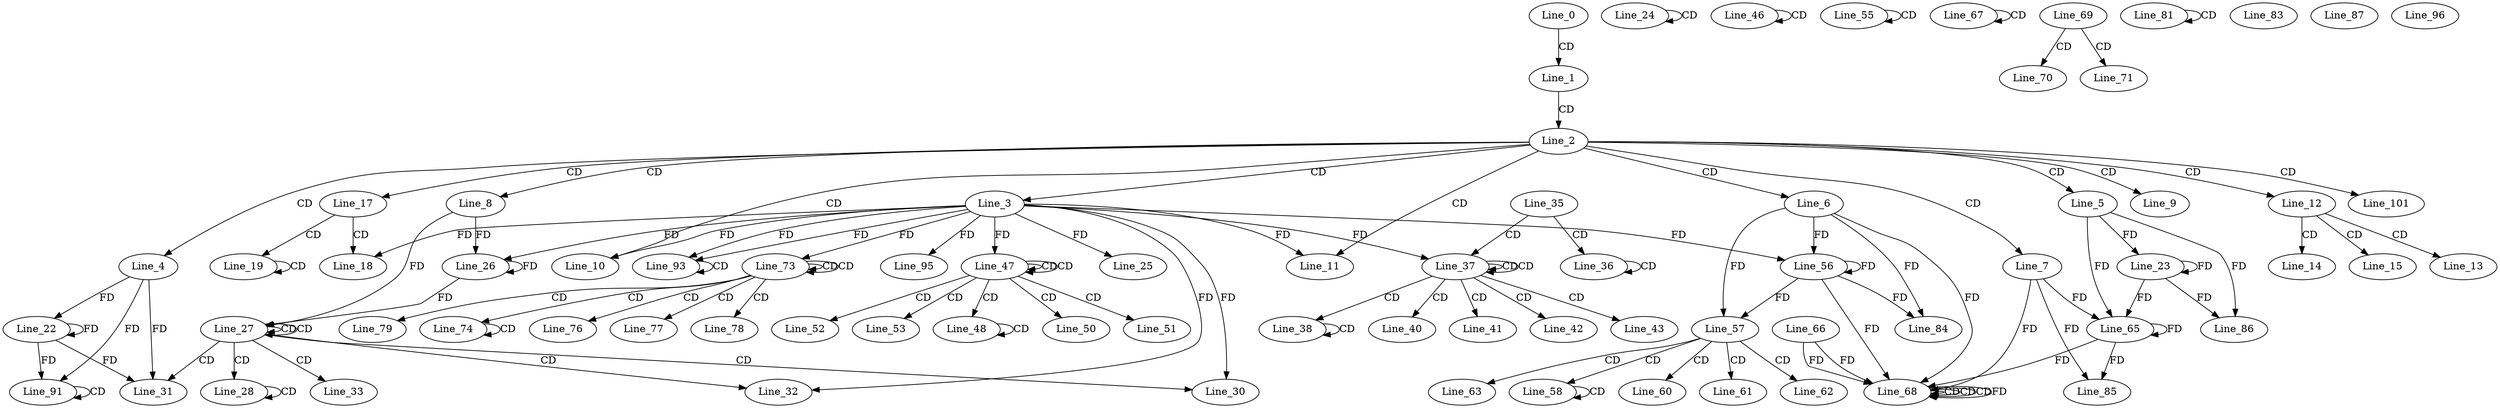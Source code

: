 digraph G {
  Line_0;
  Line_1;
  Line_2;
  Line_3;
  Line_4;
  Line_5;
  Line_6;
  Line_7;
  Line_8;
  Line_9;
  Line_10;
  Line_11;
  Line_12;
  Line_13;
  Line_14;
  Line_15;
  Line_17;
  Line_18;
  Line_19;
  Line_19;
  Line_22;
  Line_23;
  Line_23;
  Line_24;
  Line_24;
  Line_25;
  Line_26;
  Line_26;
  Line_27;
  Line_27;
  Line_27;
  Line_28;
  Line_28;
  Line_30;
  Line_31;
  Line_32;
  Line_33;
  Line_35;
  Line_36;
  Line_36;
  Line_37;
  Line_37;
  Line_37;
  Line_38;
  Line_38;
  Line_40;
  Line_41;
  Line_42;
  Line_43;
  Line_46;
  Line_46;
  Line_47;
  Line_47;
  Line_47;
  Line_48;
  Line_48;
  Line_50;
  Line_51;
  Line_52;
  Line_53;
  Line_55;
  Line_55;
  Line_56;
  Line_56;
  Line_57;
  Line_58;
  Line_58;
  Line_60;
  Line_61;
  Line_62;
  Line_63;
  Line_65;
  Line_65;
  Line_67;
  Line_67;
  Line_68;
  Line_66;
  Line_68;
  Line_68;
  Line_68;
  Line_68;
  Line_69;
  Line_70;
  Line_71;
  Line_73;
  Line_73;
  Line_73;
  Line_74;
  Line_74;
  Line_76;
  Line_77;
  Line_78;
  Line_79;
  Line_81;
  Line_81;
  Line_83;
  Line_84;
  Line_85;
  Line_86;
  Line_87;
  Line_91;
  Line_91;
  Line_93;
  Line_93;
  Line_95;
  Line_96;
  Line_101;
  Line_0 -> Line_1 [ label="CD" ];
  Line_1 -> Line_2 [ label="CD" ];
  Line_2 -> Line_3 [ label="CD" ];
  Line_2 -> Line_4 [ label="CD" ];
  Line_2 -> Line_5 [ label="CD" ];
  Line_2 -> Line_6 [ label="CD" ];
  Line_2 -> Line_7 [ label="CD" ];
  Line_2 -> Line_8 [ label="CD" ];
  Line_2 -> Line_9 [ label="CD" ];
  Line_2 -> Line_10 [ label="CD" ];
  Line_3 -> Line_10 [ label="FD" ];
  Line_2 -> Line_11 [ label="CD" ];
  Line_3 -> Line_11 [ label="FD" ];
  Line_2 -> Line_12 [ label="CD" ];
  Line_12 -> Line_13 [ label="CD" ];
  Line_12 -> Line_14 [ label="CD" ];
  Line_12 -> Line_15 [ label="CD" ];
  Line_2 -> Line_17 [ label="CD" ];
  Line_17 -> Line_18 [ label="CD" ];
  Line_3 -> Line_18 [ label="FD" ];
  Line_17 -> Line_19 [ label="CD" ];
  Line_19 -> Line_19 [ label="CD" ];
  Line_4 -> Line_22 [ label="FD" ];
  Line_22 -> Line_22 [ label="FD" ];
  Line_5 -> Line_23 [ label="FD" ];
  Line_23 -> Line_23 [ label="FD" ];
  Line_24 -> Line_24 [ label="CD" ];
  Line_3 -> Line_25 [ label="FD" ];
  Line_8 -> Line_26 [ label="FD" ];
  Line_26 -> Line_26 [ label="FD" ];
  Line_3 -> Line_26 [ label="FD" ];
  Line_27 -> Line_27 [ label="CD" ];
  Line_27 -> Line_27 [ label="CD" ];
  Line_8 -> Line_27 [ label="FD" ];
  Line_26 -> Line_27 [ label="FD" ];
  Line_27 -> Line_28 [ label="CD" ];
  Line_28 -> Line_28 [ label="CD" ];
  Line_27 -> Line_30 [ label="CD" ];
  Line_3 -> Line_30 [ label="FD" ];
  Line_27 -> Line_31 [ label="CD" ];
  Line_4 -> Line_31 [ label="FD" ];
  Line_22 -> Line_31 [ label="FD" ];
  Line_27 -> Line_32 [ label="CD" ];
  Line_3 -> Line_32 [ label="FD" ];
  Line_27 -> Line_33 [ label="CD" ];
  Line_35 -> Line_36 [ label="CD" ];
  Line_36 -> Line_36 [ label="CD" ];
  Line_35 -> Line_37 [ label="CD" ];
  Line_37 -> Line_37 [ label="CD" ];
  Line_37 -> Line_37 [ label="CD" ];
  Line_3 -> Line_37 [ label="FD" ];
  Line_37 -> Line_38 [ label="CD" ];
  Line_38 -> Line_38 [ label="CD" ];
  Line_37 -> Line_40 [ label="CD" ];
  Line_37 -> Line_41 [ label="CD" ];
  Line_37 -> Line_42 [ label="CD" ];
  Line_37 -> Line_43 [ label="CD" ];
  Line_46 -> Line_46 [ label="CD" ];
  Line_47 -> Line_47 [ label="CD" ];
  Line_47 -> Line_47 [ label="CD" ];
  Line_3 -> Line_47 [ label="FD" ];
  Line_47 -> Line_48 [ label="CD" ];
  Line_48 -> Line_48 [ label="CD" ];
  Line_47 -> Line_50 [ label="CD" ];
  Line_47 -> Line_51 [ label="CD" ];
  Line_47 -> Line_52 [ label="CD" ];
  Line_47 -> Line_53 [ label="CD" ];
  Line_55 -> Line_55 [ label="CD" ];
  Line_6 -> Line_56 [ label="FD" ];
  Line_56 -> Line_56 [ label="FD" ];
  Line_3 -> Line_56 [ label="FD" ];
  Line_6 -> Line_57 [ label="FD" ];
  Line_56 -> Line_57 [ label="FD" ];
  Line_57 -> Line_58 [ label="CD" ];
  Line_58 -> Line_58 [ label="CD" ];
  Line_57 -> Line_60 [ label="CD" ];
  Line_57 -> Line_61 [ label="CD" ];
  Line_57 -> Line_62 [ label="CD" ];
  Line_57 -> Line_63 [ label="CD" ];
  Line_7 -> Line_65 [ label="FD" ];
  Line_65 -> Line_65 [ label="FD" ];
  Line_5 -> Line_65 [ label="FD" ];
  Line_23 -> Line_65 [ label="FD" ];
  Line_67 -> Line_67 [ label="CD" ];
  Line_6 -> Line_68 [ label="FD" ];
  Line_56 -> Line_68 [ label="FD" ];
  Line_66 -> Line_68 [ label="FD" ];
  Line_68 -> Line_68 [ label="CD" ];
  Line_68 -> Line_68 [ label="CD" ];
  Line_68 -> Line_68 [ label="CD" ];
  Line_7 -> Line_68 [ label="FD" ];
  Line_65 -> Line_68 [ label="FD" ];
  Line_66 -> Line_68 [ label="FD" ];
  Line_68 -> Line_68 [ label="FD" ];
  Line_69 -> Line_70 [ label="CD" ];
  Line_69 -> Line_71 [ label="CD" ];
  Line_73 -> Line_73 [ label="CD" ];
  Line_73 -> Line_73 [ label="CD" ];
  Line_3 -> Line_73 [ label="FD" ];
  Line_73 -> Line_74 [ label="CD" ];
  Line_74 -> Line_74 [ label="CD" ];
  Line_73 -> Line_76 [ label="CD" ];
  Line_73 -> Line_77 [ label="CD" ];
  Line_73 -> Line_78 [ label="CD" ];
  Line_73 -> Line_79 [ label="CD" ];
  Line_81 -> Line_81 [ label="CD" ];
  Line_6 -> Line_84 [ label="FD" ];
  Line_56 -> Line_84 [ label="FD" ];
  Line_7 -> Line_85 [ label="FD" ];
  Line_65 -> Line_85 [ label="FD" ];
  Line_5 -> Line_86 [ label="FD" ];
  Line_23 -> Line_86 [ label="FD" ];
  Line_4 -> Line_91 [ label="FD" ];
  Line_22 -> Line_91 [ label="FD" ];
  Line_91 -> Line_91 [ label="CD" ];
  Line_3 -> Line_93 [ label="FD" ];
  Line_93 -> Line_93 [ label="CD" ];
  Line_3 -> Line_93 [ label="FD" ];
  Line_3 -> Line_95 [ label="FD" ];
  Line_2 -> Line_101 [ label="CD" ];
}
